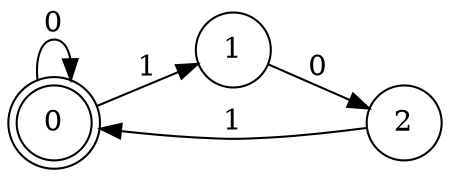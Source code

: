 digraph finite_state_machine {
	rankdir=LR;
	size="8,5"
	node [shape = doublecircle]; 0;
	node [shape = circle];
	0 -> 0 [label="0"];
    0 -> 1 [label="1"];
    1 -> 2 [label="0"];
    2 -> 0 [label="1"];
	
}